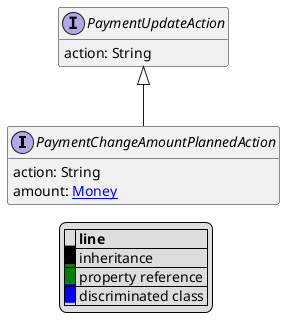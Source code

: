 @startuml

hide empty fields
hide empty methods
legend
|= |= line |
|<back:black>   </back>| inheritance |
|<back:green>   </back>| property reference |
|<back:blue>   </back>| discriminated class |
endlegend
interface PaymentChangeAmountPlannedAction [[PaymentChangeAmountPlannedAction.svg]] extends PaymentUpdateAction {
    action: String
    amount: [[Money.svg Money]]
}
interface PaymentUpdateAction [[PaymentUpdateAction.svg]]  {
    action: String
}





@enduml
